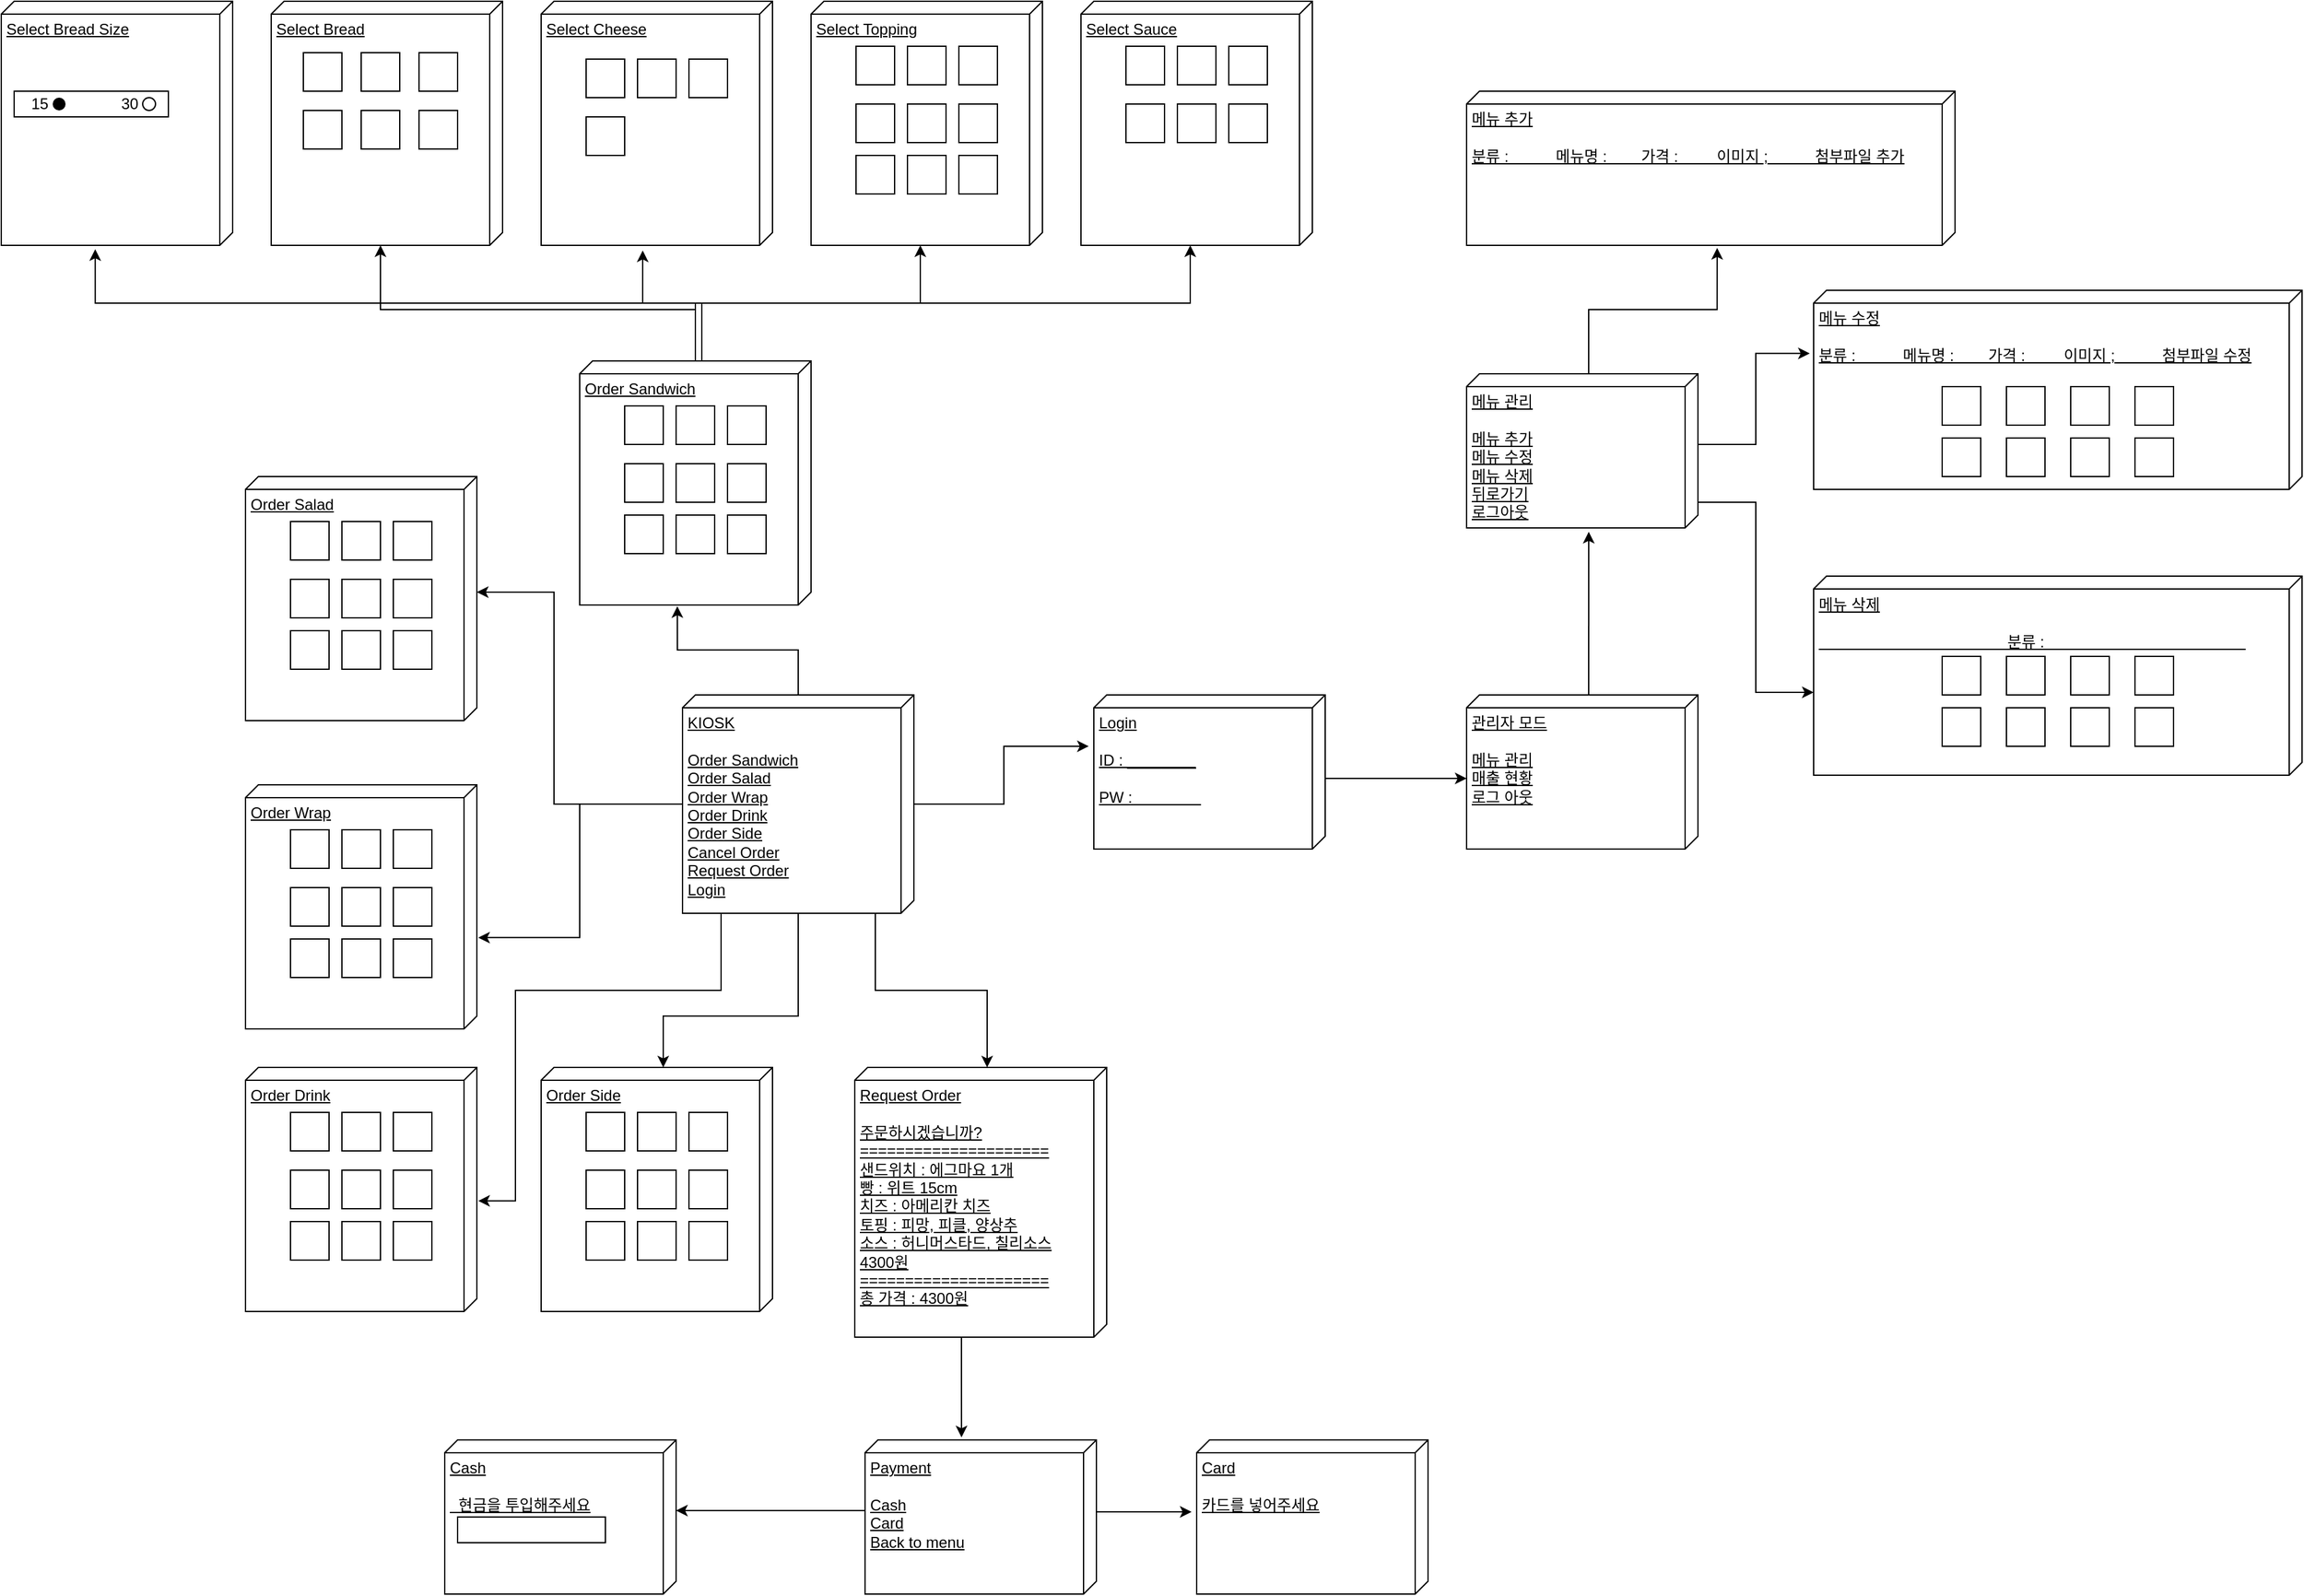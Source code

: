 <mxfile version="14.0.1" type="github">
  <diagram id="HkN-Zk0hLRXuTVTZJF6A" name="Page-1">
    <mxGraphModel dx="2889" dy="2266" grid="1" gridSize="10" guides="1" tooltips="1" connect="1" arrows="1" fold="1" page="1" pageScale="1" pageWidth="827" pageHeight="1169" math="0" shadow="0">
      <root>
        <mxCell id="0" />
        <mxCell id="1" parent="0" />
        <mxCell id="mJu5xa_0R4BGyR0-9TSe-63" style="edgeStyle=orthogonalEdgeStyle;rounded=0;orthogonalLoop=1;jettySize=auto;html=1;entryX=1.005;entryY=0.578;entryDx=0;entryDy=0;entryPerimeter=0;" edge="1" parent="1" source="mJu5xa_0R4BGyR0-9TSe-1" target="mJu5xa_0R4BGyR0-9TSe-53">
          <mxGeometry relative="1" as="geometry" />
        </mxCell>
        <mxCell id="mJu5xa_0R4BGyR0-9TSe-64" style="edgeStyle=orthogonalEdgeStyle;rounded=0;orthogonalLoop=1;jettySize=auto;html=1;entryX=0;entryY=0;entryDx=90;entryDy=0;entryPerimeter=0;" edge="1" parent="1" source="mJu5xa_0R4BGyR0-9TSe-1" target="mJu5xa_0R4BGyR0-9TSe-33">
          <mxGeometry relative="1" as="geometry">
            <Array as="points">
              <mxPoint y="365" />
              <mxPoint y="200" />
            </Array>
          </mxGeometry>
        </mxCell>
        <mxCell id="mJu5xa_0R4BGyR0-9TSe-65" style="edgeStyle=orthogonalEdgeStyle;rounded=0;orthogonalLoop=1;jettySize=auto;html=1;entryX=0.626;entryY=-0.006;entryDx=0;entryDy=0;entryPerimeter=0;" edge="1" parent="1" source="mJu5xa_0R4BGyR0-9TSe-1" target="mJu5xa_0R4BGyR0-9TSe-3">
          <mxGeometry relative="1" as="geometry" />
        </mxCell>
        <mxCell id="mJu5xa_0R4BGyR0-9TSe-66" style="edgeStyle=orthogonalEdgeStyle;rounded=0;orthogonalLoop=1;jettySize=auto;html=1;entryX=0.547;entryY=-0.006;entryDx=0;entryDy=0;entryPerimeter=0;" edge="1" parent="1" source="mJu5xa_0R4BGyR0-9TSe-1" target="mJu5xa_0R4BGyR0-9TSe-13">
          <mxGeometry relative="1" as="geometry">
            <Array as="points">
              <mxPoint x="130" y="510" />
              <mxPoint x="-30" y="510" />
              <mxPoint x="-30" y="674" />
            </Array>
          </mxGeometry>
        </mxCell>
        <mxCell id="mJu5xa_0R4BGyR0-9TSe-67" style="edgeStyle=orthogonalEdgeStyle;rounded=0;orthogonalLoop=1;jettySize=auto;html=1;entryX=0;entryY=0;entryDx=0;entryDy=85;entryPerimeter=0;" edge="1" parent="1" source="mJu5xa_0R4BGyR0-9TSe-1" target="mJu5xa_0R4BGyR0-9TSe-23">
          <mxGeometry relative="1" as="geometry">
            <Array as="points">
              <mxPoint x="190" y="530" />
              <mxPoint x="85" y="530" />
            </Array>
          </mxGeometry>
        </mxCell>
        <mxCell id="mJu5xa_0R4BGyR0-9TSe-68" style="edgeStyle=orthogonalEdgeStyle;rounded=0;orthogonalLoop=1;jettySize=auto;html=1;entryX=0.333;entryY=1.022;entryDx=0;entryDy=0;entryPerimeter=0;" edge="1" parent="1" source="mJu5xa_0R4BGyR0-9TSe-1" target="mJu5xa_0R4BGyR0-9TSe-2">
          <mxGeometry relative="1" as="geometry" />
        </mxCell>
        <mxCell id="mJu5xa_0R4BGyR0-9TSe-117" style="edgeStyle=orthogonalEdgeStyle;rounded=0;orthogonalLoop=1;jettySize=auto;html=1;entryX=0;entryY=0;entryDx=0;entryDy=93;entryPerimeter=0;" edge="1" parent="1" source="mJu5xa_0R4BGyR0-9TSe-1" target="mJu5xa_0R4BGyR0-9TSe-116">
          <mxGeometry relative="1" as="geometry">
            <Array as="points">
              <mxPoint x="250" y="510" />
              <mxPoint x="337" y="510" />
            </Array>
          </mxGeometry>
        </mxCell>
        <mxCell id="mJu5xa_0R4BGyR0-9TSe-1" value="KIOSK&lt;br&gt;&lt;br&gt;Order Sandwich&lt;br&gt;Order Salad&lt;br&gt;Order Wrap&lt;br&gt;Order Drink&lt;br&gt;Order Side&lt;br&gt;Cancel Order&lt;br&gt;Request Order&lt;br&gt;Login" style="verticalAlign=top;align=left;spacingTop=8;spacingLeft=2;spacingRight=12;shape=cube;size=10;direction=south;fontStyle=4;html=1;" vertex="1" parent="1">
          <mxGeometry x="100" y="280" width="180" height="170" as="geometry" />
        </mxCell>
        <mxCell id="mJu5xa_0R4BGyR0-9TSe-122" style="edgeStyle=orthogonalEdgeStyle;rounded=0;orthogonalLoop=1;jettySize=auto;html=1;entryX=0;entryY=0;entryDx=65;entryDy=180;entryPerimeter=0;" edge="1" parent="1" source="mJu5xa_0R4BGyR0-9TSe-2" target="mJu5xa_0R4BGyR0-9TSe-121">
          <mxGeometry relative="1" as="geometry">
            <Array as="points">
              <mxPoint x="650" y="345" />
              <mxPoint x="650" y="345" />
            </Array>
          </mxGeometry>
        </mxCell>
        <mxCell id="mJu5xa_0R4BGyR0-9TSe-2" value="Login&lt;br&gt;&lt;br&gt;ID : ________&lt;br&gt;&lt;br&gt;PW :&amp;nbsp; &amp;nbsp; &amp;nbsp; &amp;nbsp; &amp;nbsp; &amp;nbsp; &amp;nbsp; &amp;nbsp;&amp;nbsp;" style="verticalAlign=top;align=left;spacingTop=8;spacingLeft=2;spacingRight=12;shape=cube;size=10;direction=south;fontStyle=4;html=1;" vertex="1" parent="1">
          <mxGeometry x="420" y="280" width="180" height="120" as="geometry" />
        </mxCell>
        <mxCell id="mJu5xa_0R4BGyR0-9TSe-3" value="Order Wrap" style="verticalAlign=top;align=left;spacingTop=8;spacingLeft=2;spacingRight=12;shape=cube;size=10;direction=south;fontStyle=4;html=1;" vertex="1" parent="1">
          <mxGeometry x="-240" y="350" width="180" height="190" as="geometry" />
        </mxCell>
        <mxCell id="mJu5xa_0R4BGyR0-9TSe-4" value="" style="whiteSpace=wrap;html=1;aspect=fixed;" vertex="1" parent="1">
          <mxGeometry x="-205" y="385" width="30" height="30" as="geometry" />
        </mxCell>
        <mxCell id="mJu5xa_0R4BGyR0-9TSe-5" value="" style="whiteSpace=wrap;html=1;aspect=fixed;" vertex="1" parent="1">
          <mxGeometry x="-165" y="385" width="30" height="30" as="geometry" />
        </mxCell>
        <mxCell id="mJu5xa_0R4BGyR0-9TSe-6" value="" style="whiteSpace=wrap;html=1;aspect=fixed;" vertex="1" parent="1">
          <mxGeometry x="-125" y="385" width="30" height="30" as="geometry" />
        </mxCell>
        <mxCell id="mJu5xa_0R4BGyR0-9TSe-7" value="" style="whiteSpace=wrap;html=1;aspect=fixed;" vertex="1" parent="1">
          <mxGeometry x="-205" y="430" width="30" height="30" as="geometry" />
        </mxCell>
        <mxCell id="mJu5xa_0R4BGyR0-9TSe-8" value="" style="whiteSpace=wrap;html=1;aspect=fixed;" vertex="1" parent="1">
          <mxGeometry x="-165" y="430" width="30" height="30" as="geometry" />
        </mxCell>
        <mxCell id="mJu5xa_0R4BGyR0-9TSe-9" value="" style="whiteSpace=wrap;html=1;aspect=fixed;" vertex="1" parent="1">
          <mxGeometry x="-125" y="430" width="30" height="30" as="geometry" />
        </mxCell>
        <mxCell id="mJu5xa_0R4BGyR0-9TSe-10" value="" style="whiteSpace=wrap;html=1;aspect=fixed;" vertex="1" parent="1">
          <mxGeometry x="-205" y="470" width="30" height="30" as="geometry" />
        </mxCell>
        <mxCell id="mJu5xa_0R4BGyR0-9TSe-11" value="" style="whiteSpace=wrap;html=1;aspect=fixed;" vertex="1" parent="1">
          <mxGeometry x="-165" y="470" width="30" height="30" as="geometry" />
        </mxCell>
        <mxCell id="mJu5xa_0R4BGyR0-9TSe-12" value="" style="whiteSpace=wrap;html=1;aspect=fixed;" vertex="1" parent="1">
          <mxGeometry x="-125" y="470" width="30" height="30" as="geometry" />
        </mxCell>
        <mxCell id="mJu5xa_0R4BGyR0-9TSe-13" value="Order Drink&lt;br&gt;" style="verticalAlign=top;align=left;spacingTop=8;spacingLeft=2;spacingRight=12;shape=cube;size=10;direction=south;fontStyle=4;html=1;" vertex="1" parent="1">
          <mxGeometry x="-240" y="570" width="180" height="190" as="geometry" />
        </mxCell>
        <mxCell id="mJu5xa_0R4BGyR0-9TSe-14" value="" style="whiteSpace=wrap;html=1;aspect=fixed;" vertex="1" parent="1">
          <mxGeometry x="-205" y="605" width="30" height="30" as="geometry" />
        </mxCell>
        <mxCell id="mJu5xa_0R4BGyR0-9TSe-15" value="" style="whiteSpace=wrap;html=1;aspect=fixed;" vertex="1" parent="1">
          <mxGeometry x="-165" y="605" width="30" height="30" as="geometry" />
        </mxCell>
        <mxCell id="mJu5xa_0R4BGyR0-9TSe-16" value="" style="whiteSpace=wrap;html=1;aspect=fixed;" vertex="1" parent="1">
          <mxGeometry x="-125" y="605" width="30" height="30" as="geometry" />
        </mxCell>
        <mxCell id="mJu5xa_0R4BGyR0-9TSe-17" value="" style="whiteSpace=wrap;html=1;aspect=fixed;" vertex="1" parent="1">
          <mxGeometry x="-205" y="650" width="30" height="30" as="geometry" />
        </mxCell>
        <mxCell id="mJu5xa_0R4BGyR0-9TSe-18" value="" style="whiteSpace=wrap;html=1;aspect=fixed;" vertex="1" parent="1">
          <mxGeometry x="-165" y="650" width="30" height="30" as="geometry" />
        </mxCell>
        <mxCell id="mJu5xa_0R4BGyR0-9TSe-19" value="" style="whiteSpace=wrap;html=1;aspect=fixed;" vertex="1" parent="1">
          <mxGeometry x="-125" y="650" width="30" height="30" as="geometry" />
        </mxCell>
        <mxCell id="mJu5xa_0R4BGyR0-9TSe-20" value="" style="whiteSpace=wrap;html=1;aspect=fixed;" vertex="1" parent="1">
          <mxGeometry x="-205" y="690" width="30" height="30" as="geometry" />
        </mxCell>
        <mxCell id="mJu5xa_0R4BGyR0-9TSe-21" value="" style="whiteSpace=wrap;html=1;aspect=fixed;" vertex="1" parent="1">
          <mxGeometry x="-165" y="690" width="30" height="30" as="geometry" />
        </mxCell>
        <mxCell id="mJu5xa_0R4BGyR0-9TSe-22" value="" style="whiteSpace=wrap;html=1;aspect=fixed;" vertex="1" parent="1">
          <mxGeometry x="-125" y="690" width="30" height="30" as="geometry" />
        </mxCell>
        <mxCell id="mJu5xa_0R4BGyR0-9TSe-23" value="Order Side&lt;br&gt;" style="verticalAlign=top;align=left;spacingTop=8;spacingLeft=2;spacingRight=12;shape=cube;size=10;direction=south;fontStyle=4;html=1;" vertex="1" parent="1">
          <mxGeometry x="-10" y="570" width="180" height="190" as="geometry" />
        </mxCell>
        <mxCell id="mJu5xa_0R4BGyR0-9TSe-24" value="" style="whiteSpace=wrap;html=1;aspect=fixed;" vertex="1" parent="1">
          <mxGeometry x="25" y="605" width="30" height="30" as="geometry" />
        </mxCell>
        <mxCell id="mJu5xa_0R4BGyR0-9TSe-25" value="" style="whiteSpace=wrap;html=1;aspect=fixed;" vertex="1" parent="1">
          <mxGeometry x="65" y="605" width="30" height="30" as="geometry" />
        </mxCell>
        <mxCell id="mJu5xa_0R4BGyR0-9TSe-26" value="" style="whiteSpace=wrap;html=1;aspect=fixed;" vertex="1" parent="1">
          <mxGeometry x="105" y="605" width="30" height="30" as="geometry" />
        </mxCell>
        <mxCell id="mJu5xa_0R4BGyR0-9TSe-27" value="" style="whiteSpace=wrap;html=1;aspect=fixed;" vertex="1" parent="1">
          <mxGeometry x="25" y="650" width="30" height="30" as="geometry" />
        </mxCell>
        <mxCell id="mJu5xa_0R4BGyR0-9TSe-28" value="" style="whiteSpace=wrap;html=1;aspect=fixed;" vertex="1" parent="1">
          <mxGeometry x="65" y="650" width="30" height="30" as="geometry" />
        </mxCell>
        <mxCell id="mJu5xa_0R4BGyR0-9TSe-29" value="" style="whiteSpace=wrap;html=1;aspect=fixed;" vertex="1" parent="1">
          <mxGeometry x="105" y="650" width="30" height="30" as="geometry" />
        </mxCell>
        <mxCell id="mJu5xa_0R4BGyR0-9TSe-30" value="" style="whiteSpace=wrap;html=1;aspect=fixed;" vertex="1" parent="1">
          <mxGeometry x="25" y="690" width="30" height="30" as="geometry" />
        </mxCell>
        <mxCell id="mJu5xa_0R4BGyR0-9TSe-31" value="" style="whiteSpace=wrap;html=1;aspect=fixed;" vertex="1" parent="1">
          <mxGeometry x="65" y="690" width="30" height="30" as="geometry" />
        </mxCell>
        <mxCell id="mJu5xa_0R4BGyR0-9TSe-32" value="" style="whiteSpace=wrap;html=1;aspect=fixed;" vertex="1" parent="1">
          <mxGeometry x="105" y="690" width="30" height="30" as="geometry" />
        </mxCell>
        <mxCell id="mJu5xa_0R4BGyR0-9TSe-33" value="Order Salad&lt;br&gt;" style="verticalAlign=top;align=left;spacingTop=8;spacingLeft=2;spacingRight=12;shape=cube;size=10;direction=south;fontStyle=4;html=1;" vertex="1" parent="1">
          <mxGeometry x="-240" y="110" width="180" height="190" as="geometry" />
        </mxCell>
        <mxCell id="mJu5xa_0R4BGyR0-9TSe-34" value="" style="whiteSpace=wrap;html=1;aspect=fixed;" vertex="1" parent="1">
          <mxGeometry x="-205" y="145" width="30" height="30" as="geometry" />
        </mxCell>
        <mxCell id="mJu5xa_0R4BGyR0-9TSe-35" value="" style="whiteSpace=wrap;html=1;aspect=fixed;" vertex="1" parent="1">
          <mxGeometry x="-165" y="145" width="30" height="30" as="geometry" />
        </mxCell>
        <mxCell id="mJu5xa_0R4BGyR0-9TSe-36" value="" style="whiteSpace=wrap;html=1;aspect=fixed;" vertex="1" parent="1">
          <mxGeometry x="-125" y="145" width="30" height="30" as="geometry" />
        </mxCell>
        <mxCell id="mJu5xa_0R4BGyR0-9TSe-37" value="" style="whiteSpace=wrap;html=1;aspect=fixed;" vertex="1" parent="1">
          <mxGeometry x="-205" y="190" width="30" height="30" as="geometry" />
        </mxCell>
        <mxCell id="mJu5xa_0R4BGyR0-9TSe-38" value="" style="whiteSpace=wrap;html=1;aspect=fixed;" vertex="1" parent="1">
          <mxGeometry x="-165" y="190" width="30" height="30" as="geometry" />
        </mxCell>
        <mxCell id="mJu5xa_0R4BGyR0-9TSe-39" value="" style="whiteSpace=wrap;html=1;aspect=fixed;" vertex="1" parent="1">
          <mxGeometry x="-125" y="190" width="30" height="30" as="geometry" />
        </mxCell>
        <mxCell id="mJu5xa_0R4BGyR0-9TSe-40" value="" style="whiteSpace=wrap;html=1;aspect=fixed;" vertex="1" parent="1">
          <mxGeometry x="-205" y="230" width="30" height="30" as="geometry" />
        </mxCell>
        <mxCell id="mJu5xa_0R4BGyR0-9TSe-41" value="" style="whiteSpace=wrap;html=1;aspect=fixed;" vertex="1" parent="1">
          <mxGeometry x="-165" y="230" width="30" height="30" as="geometry" />
        </mxCell>
        <mxCell id="mJu5xa_0R4BGyR0-9TSe-42" value="" style="whiteSpace=wrap;html=1;aspect=fixed;" vertex="1" parent="1">
          <mxGeometry x="-125" y="230" width="30" height="30" as="geometry" />
        </mxCell>
        <mxCell id="mJu5xa_0R4BGyR0-9TSe-111" style="edgeStyle=orthogonalEdgeStyle;rounded=0;orthogonalLoop=1;jettySize=auto;html=1;exitX=0;exitY=0;exitDx=0;exitDy=85;exitPerimeter=0;entryX=1.016;entryY=0.594;entryDx=0;entryDy=0;entryPerimeter=0;" edge="1" parent="1" source="mJu5xa_0R4BGyR0-9TSe-53" target="mJu5xa_0R4BGyR0-9TSe-103">
          <mxGeometry relative="1" as="geometry" />
        </mxCell>
        <mxCell id="mJu5xa_0R4BGyR0-9TSe-112" style="edgeStyle=orthogonalEdgeStyle;rounded=0;orthogonalLoop=1;jettySize=auto;html=1;entryX=0;entryY=0;entryDx=190;entryDy=95;entryPerimeter=0;" edge="1" parent="1" source="mJu5xa_0R4BGyR0-9TSe-53" target="mJu5xa_0R4BGyR0-9TSe-69">
          <mxGeometry relative="1" as="geometry">
            <Array as="points">
              <mxPoint x="110" y="-20" />
              <mxPoint x="-135" y="-20" />
            </Array>
          </mxGeometry>
        </mxCell>
        <mxCell id="mJu5xa_0R4BGyR0-9TSe-113" style="edgeStyle=orthogonalEdgeStyle;rounded=0;orthogonalLoop=1;jettySize=auto;html=1;entryX=1.021;entryY=0.561;entryDx=0;entryDy=0;entryPerimeter=0;" edge="1" parent="1" source="mJu5xa_0R4BGyR0-9TSe-53" target="mJu5xa_0R4BGyR0-9TSe-79">
          <mxGeometry relative="1" as="geometry" />
        </mxCell>
        <mxCell id="mJu5xa_0R4BGyR0-9TSe-114" style="edgeStyle=orthogonalEdgeStyle;rounded=0;orthogonalLoop=1;jettySize=auto;html=1;entryX=0;entryY=0;entryDx=190;entryDy=95;entryPerimeter=0;" edge="1" parent="1" source="mJu5xa_0R4BGyR0-9TSe-53" target="mJu5xa_0R4BGyR0-9TSe-86">
          <mxGeometry relative="1" as="geometry" />
        </mxCell>
        <mxCell id="mJu5xa_0R4BGyR0-9TSe-115" style="edgeStyle=orthogonalEdgeStyle;rounded=0;orthogonalLoop=1;jettySize=auto;html=1;exitX=0;exitY=0;exitDx=0;exitDy=85;exitPerimeter=0;entryX=0;entryY=0;entryDx=190;entryDy=95;entryPerimeter=0;" edge="1" parent="1" source="mJu5xa_0R4BGyR0-9TSe-53" target="mJu5xa_0R4BGyR0-9TSe-93">
          <mxGeometry relative="1" as="geometry" />
        </mxCell>
        <mxCell id="mJu5xa_0R4BGyR0-9TSe-53" value="Order Sandwich&lt;br&gt;&lt;br&gt;" style="verticalAlign=top;align=left;spacingTop=8;spacingLeft=2;spacingRight=12;shape=cube;size=10;direction=south;fontStyle=4;html=1;" vertex="1" parent="1">
          <mxGeometry x="20" y="20" width="180" height="190" as="geometry" />
        </mxCell>
        <mxCell id="mJu5xa_0R4BGyR0-9TSe-54" value="" style="whiteSpace=wrap;html=1;aspect=fixed;" vertex="1" parent="1">
          <mxGeometry x="55" y="55" width="30" height="30" as="geometry" />
        </mxCell>
        <mxCell id="mJu5xa_0R4BGyR0-9TSe-55" value="" style="whiteSpace=wrap;html=1;aspect=fixed;" vertex="1" parent="1">
          <mxGeometry x="95" y="55" width="30" height="30" as="geometry" />
        </mxCell>
        <mxCell id="mJu5xa_0R4BGyR0-9TSe-56" value="" style="whiteSpace=wrap;html=1;aspect=fixed;" vertex="1" parent="1">
          <mxGeometry x="135" y="55" width="30" height="30" as="geometry" />
        </mxCell>
        <mxCell id="mJu5xa_0R4BGyR0-9TSe-57" value="" style="whiteSpace=wrap;html=1;aspect=fixed;" vertex="1" parent="1">
          <mxGeometry x="55" y="100" width="30" height="30" as="geometry" />
        </mxCell>
        <mxCell id="mJu5xa_0R4BGyR0-9TSe-58" value="" style="whiteSpace=wrap;html=1;aspect=fixed;" vertex="1" parent="1">
          <mxGeometry x="95" y="100" width="30" height="30" as="geometry" />
        </mxCell>
        <mxCell id="mJu5xa_0R4BGyR0-9TSe-59" value="" style="whiteSpace=wrap;html=1;aspect=fixed;" vertex="1" parent="1">
          <mxGeometry x="135" y="100" width="30" height="30" as="geometry" />
        </mxCell>
        <mxCell id="mJu5xa_0R4BGyR0-9TSe-60" value="" style="whiteSpace=wrap;html=1;aspect=fixed;" vertex="1" parent="1">
          <mxGeometry x="55" y="140" width="30" height="30" as="geometry" />
        </mxCell>
        <mxCell id="mJu5xa_0R4BGyR0-9TSe-61" value="" style="whiteSpace=wrap;html=1;aspect=fixed;" vertex="1" parent="1">
          <mxGeometry x="95" y="140" width="30" height="30" as="geometry" />
        </mxCell>
        <mxCell id="mJu5xa_0R4BGyR0-9TSe-62" value="" style="whiteSpace=wrap;html=1;aspect=fixed;" vertex="1" parent="1">
          <mxGeometry x="135" y="140" width="30" height="30" as="geometry" />
        </mxCell>
        <mxCell id="mJu5xa_0R4BGyR0-9TSe-69" value="Select Bread" style="verticalAlign=top;align=left;spacingTop=8;spacingLeft=2;spacingRight=12;shape=cube;size=10;direction=south;fontStyle=4;html=1;" vertex="1" parent="1">
          <mxGeometry x="-220" y="-260" width="180" height="190" as="geometry" />
        </mxCell>
        <mxCell id="mJu5xa_0R4BGyR0-9TSe-70" value="" style="whiteSpace=wrap;html=1;aspect=fixed;" vertex="1" parent="1">
          <mxGeometry x="-195" y="-220" width="30" height="30" as="geometry" />
        </mxCell>
        <mxCell id="mJu5xa_0R4BGyR0-9TSe-71" value="" style="whiteSpace=wrap;html=1;aspect=fixed;" vertex="1" parent="1">
          <mxGeometry x="-150" y="-220" width="30" height="30" as="geometry" />
        </mxCell>
        <mxCell id="mJu5xa_0R4BGyR0-9TSe-72" value="" style="whiteSpace=wrap;html=1;aspect=fixed;" vertex="1" parent="1">
          <mxGeometry x="-105" y="-220" width="30" height="30" as="geometry" />
        </mxCell>
        <mxCell id="mJu5xa_0R4BGyR0-9TSe-73" value="" style="whiteSpace=wrap;html=1;aspect=fixed;" vertex="1" parent="1">
          <mxGeometry x="-195" y="-175" width="30" height="30" as="geometry" />
        </mxCell>
        <mxCell id="mJu5xa_0R4BGyR0-9TSe-74" value="" style="whiteSpace=wrap;html=1;aspect=fixed;" vertex="1" parent="1">
          <mxGeometry x="-150" y="-175" width="30" height="30" as="geometry" />
        </mxCell>
        <mxCell id="mJu5xa_0R4BGyR0-9TSe-75" value="" style="whiteSpace=wrap;html=1;aspect=fixed;" vertex="1" parent="1">
          <mxGeometry x="-105" y="-175" width="30" height="30" as="geometry" />
        </mxCell>
        <mxCell id="mJu5xa_0R4BGyR0-9TSe-79" value="Select Cheese" style="verticalAlign=top;align=left;spacingTop=8;spacingLeft=2;spacingRight=12;shape=cube;size=10;direction=south;fontStyle=4;html=1;" vertex="1" parent="1">
          <mxGeometry x="-10" y="-260" width="180" height="190" as="geometry" />
        </mxCell>
        <mxCell id="mJu5xa_0R4BGyR0-9TSe-80" value="" style="whiteSpace=wrap;html=1;aspect=fixed;" vertex="1" parent="1">
          <mxGeometry x="25" y="-215" width="30" height="30" as="geometry" />
        </mxCell>
        <mxCell id="mJu5xa_0R4BGyR0-9TSe-81" value="" style="whiteSpace=wrap;html=1;aspect=fixed;" vertex="1" parent="1">
          <mxGeometry x="65" y="-215" width="30" height="30" as="geometry" />
        </mxCell>
        <mxCell id="mJu5xa_0R4BGyR0-9TSe-82" value="" style="whiteSpace=wrap;html=1;aspect=fixed;" vertex="1" parent="1">
          <mxGeometry x="105" y="-215" width="30" height="30" as="geometry" />
        </mxCell>
        <mxCell id="mJu5xa_0R4BGyR0-9TSe-83" value="" style="whiteSpace=wrap;html=1;aspect=fixed;" vertex="1" parent="1">
          <mxGeometry x="25" y="-170" width="30" height="30" as="geometry" />
        </mxCell>
        <mxCell id="mJu5xa_0R4BGyR0-9TSe-86" value="Select Topping" style="verticalAlign=top;align=left;spacingTop=8;spacingLeft=2;spacingRight=12;shape=cube;size=10;direction=south;fontStyle=4;html=1;" vertex="1" parent="1">
          <mxGeometry x="200" y="-260" width="180" height="190" as="geometry" />
        </mxCell>
        <mxCell id="mJu5xa_0R4BGyR0-9TSe-87" value="" style="whiteSpace=wrap;html=1;aspect=fixed;" vertex="1" parent="1">
          <mxGeometry x="235" y="-225" width="30" height="30" as="geometry" />
        </mxCell>
        <mxCell id="mJu5xa_0R4BGyR0-9TSe-88" value="" style="whiteSpace=wrap;html=1;aspect=fixed;" vertex="1" parent="1">
          <mxGeometry x="275" y="-225" width="30" height="30" as="geometry" />
        </mxCell>
        <mxCell id="mJu5xa_0R4BGyR0-9TSe-89" value="" style="whiteSpace=wrap;html=1;aspect=fixed;" vertex="1" parent="1">
          <mxGeometry x="315" y="-225" width="30" height="30" as="geometry" />
        </mxCell>
        <mxCell id="mJu5xa_0R4BGyR0-9TSe-90" value="" style="whiteSpace=wrap;html=1;aspect=fixed;" vertex="1" parent="1">
          <mxGeometry x="235" y="-180" width="30" height="30" as="geometry" />
        </mxCell>
        <mxCell id="mJu5xa_0R4BGyR0-9TSe-91" value="" style="whiteSpace=wrap;html=1;aspect=fixed;" vertex="1" parent="1">
          <mxGeometry x="275" y="-180" width="30" height="30" as="geometry" />
        </mxCell>
        <mxCell id="mJu5xa_0R4BGyR0-9TSe-92" value="" style="whiteSpace=wrap;html=1;aspect=fixed;" vertex="1" parent="1">
          <mxGeometry x="315" y="-180" width="30" height="30" as="geometry" />
        </mxCell>
        <mxCell id="mJu5xa_0R4BGyR0-9TSe-93" value="Select Sauce" style="verticalAlign=top;align=left;spacingTop=8;spacingLeft=2;spacingRight=12;shape=cube;size=10;direction=south;fontStyle=4;html=1;" vertex="1" parent="1">
          <mxGeometry x="410" y="-260" width="180" height="190" as="geometry" />
        </mxCell>
        <mxCell id="mJu5xa_0R4BGyR0-9TSe-94" value="" style="whiteSpace=wrap;html=1;aspect=fixed;" vertex="1" parent="1">
          <mxGeometry x="445" y="-225" width="30" height="30" as="geometry" />
        </mxCell>
        <mxCell id="mJu5xa_0R4BGyR0-9TSe-95" value="" style="whiteSpace=wrap;html=1;aspect=fixed;" vertex="1" parent="1">
          <mxGeometry x="485" y="-225" width="30" height="30" as="geometry" />
        </mxCell>
        <mxCell id="mJu5xa_0R4BGyR0-9TSe-96" value="" style="whiteSpace=wrap;html=1;aspect=fixed;" vertex="1" parent="1">
          <mxGeometry x="525" y="-225" width="30" height="30" as="geometry" />
        </mxCell>
        <mxCell id="mJu5xa_0R4BGyR0-9TSe-97" value="" style="whiteSpace=wrap;html=1;aspect=fixed;" vertex="1" parent="1">
          <mxGeometry x="445" y="-180" width="30" height="30" as="geometry" />
        </mxCell>
        <mxCell id="mJu5xa_0R4BGyR0-9TSe-98" value="" style="whiteSpace=wrap;html=1;aspect=fixed;" vertex="1" parent="1">
          <mxGeometry x="485" y="-180" width="30" height="30" as="geometry" />
        </mxCell>
        <mxCell id="mJu5xa_0R4BGyR0-9TSe-99" value="" style="whiteSpace=wrap;html=1;aspect=fixed;" vertex="1" parent="1">
          <mxGeometry x="525" y="-180" width="30" height="30" as="geometry" />
        </mxCell>
        <mxCell id="mJu5xa_0R4BGyR0-9TSe-100" value="" style="whiteSpace=wrap;html=1;aspect=fixed;" vertex="1" parent="1">
          <mxGeometry x="235" y="-140" width="30" height="30" as="geometry" />
        </mxCell>
        <mxCell id="mJu5xa_0R4BGyR0-9TSe-101" value="" style="whiteSpace=wrap;html=1;aspect=fixed;" vertex="1" parent="1">
          <mxGeometry x="275" y="-140" width="30" height="30" as="geometry" />
        </mxCell>
        <mxCell id="mJu5xa_0R4BGyR0-9TSe-102" value="" style="whiteSpace=wrap;html=1;aspect=fixed;" vertex="1" parent="1">
          <mxGeometry x="315" y="-140" width="30" height="30" as="geometry" />
        </mxCell>
        <mxCell id="mJu5xa_0R4BGyR0-9TSe-103" value="Select Bread Size" style="verticalAlign=top;align=left;spacingTop=8;spacingLeft=2;spacingRight=12;shape=cube;size=10;direction=south;fontStyle=4;html=1;" vertex="1" parent="1">
          <mxGeometry x="-430" y="-260" width="180" height="190" as="geometry" />
        </mxCell>
        <mxCell id="mJu5xa_0R4BGyR0-9TSe-104" value="" style="rounded=0;whiteSpace=wrap;html=1;" vertex="1" parent="1">
          <mxGeometry x="-420" y="-190" width="120" height="20" as="geometry" />
        </mxCell>
        <mxCell id="mJu5xa_0R4BGyR0-9TSe-105" value="15" style="text;html=1;strokeColor=none;fillColor=none;align=center;verticalAlign=middle;whiteSpace=wrap;rounded=0;" vertex="1" parent="1">
          <mxGeometry x="-420" y="-190" width="40" height="20" as="geometry" />
        </mxCell>
        <mxCell id="mJu5xa_0R4BGyR0-9TSe-106" value="30" style="text;html=1;strokeColor=none;fillColor=none;align=center;verticalAlign=middle;whiteSpace=wrap;rounded=0;" vertex="1" parent="1">
          <mxGeometry x="-350" y="-190" width="40" height="20" as="geometry" />
        </mxCell>
        <mxCell id="mJu5xa_0R4BGyR0-9TSe-107" value="" style="ellipse;fillColor=#000000;strokeColor=none;" vertex="1" parent="1">
          <mxGeometry x="-390" y="-185" width="10" height="10" as="geometry" />
        </mxCell>
        <mxCell id="mJu5xa_0R4BGyR0-9TSe-109" value="" style="ellipse;fillColor=#ffffff;strokeColor=#000000;" vertex="1" parent="1">
          <mxGeometry x="-320" y="-185" width="10" height="10" as="geometry" />
        </mxCell>
        <mxCell id="mJu5xa_0R4BGyR0-9TSe-120" style="edgeStyle=orthogonalEdgeStyle;rounded=0;orthogonalLoop=1;jettySize=auto;html=1;entryX=-0.017;entryY=0.583;entryDx=0;entryDy=0;entryPerimeter=0;" edge="1" parent="1" source="mJu5xa_0R4BGyR0-9TSe-116" target="mJu5xa_0R4BGyR0-9TSe-118">
          <mxGeometry relative="1" as="geometry">
            <Array as="points">
              <mxPoint x="317" y="810" />
              <mxPoint x="317" y="810" />
            </Array>
          </mxGeometry>
        </mxCell>
        <mxCell id="mJu5xa_0R4BGyR0-9TSe-116" value="Request Order&lt;br&gt;&lt;br&gt;주문하시겠습니까?&lt;br&gt;=====================&lt;br&gt;샌드위치 : 에그마요 1개&lt;br&gt;빵 : 위트 15cm&lt;br&gt;치즈 : 아메리칸 치즈&lt;br&gt;토핑 : 피망, 피클, 양상추&lt;br&gt;소스 : 허니머스타드, 칠리소스&lt;br&gt;4300원&lt;br&gt;=====================&lt;br&gt;총 가격 : 4300원" style="verticalAlign=top;align=left;spacingTop=8;spacingLeft=2;spacingRight=12;shape=cube;size=10;direction=south;fontStyle=4;html=1;" vertex="1" parent="1">
          <mxGeometry x="234" y="570" width="196" height="210" as="geometry" />
        </mxCell>
        <mxCell id="mJu5xa_0R4BGyR0-9TSe-125" style="edgeStyle=orthogonalEdgeStyle;rounded=0;orthogonalLoop=1;jettySize=auto;html=1;entryX=0;entryY=0;entryDx=55;entryDy=0;entryPerimeter=0;" edge="1" parent="1" source="mJu5xa_0R4BGyR0-9TSe-118" target="mJu5xa_0R4BGyR0-9TSe-123">
          <mxGeometry relative="1" as="geometry">
            <Array as="points">
              <mxPoint x="200" y="915" />
              <mxPoint x="200" y="915" />
            </Array>
          </mxGeometry>
        </mxCell>
        <mxCell id="mJu5xa_0R4BGyR0-9TSe-127" style="edgeStyle=orthogonalEdgeStyle;rounded=0;orthogonalLoop=1;jettySize=auto;html=1;exitX=0;exitY=0;exitDx=55;exitDy=0;exitPerimeter=0;entryX=0.467;entryY=1.022;entryDx=0;entryDy=0;entryPerimeter=0;" edge="1" parent="1" source="mJu5xa_0R4BGyR0-9TSe-118" target="mJu5xa_0R4BGyR0-9TSe-126">
          <mxGeometry relative="1" as="geometry">
            <Array as="points">
              <mxPoint x="422" y="916" />
            </Array>
          </mxGeometry>
        </mxCell>
        <mxCell id="mJu5xa_0R4BGyR0-9TSe-118" value="Payment&lt;br&gt;&lt;br&gt;Cash&lt;br&gt;Card&lt;br&gt;Back to menu" style="verticalAlign=top;align=left;spacingTop=8;spacingLeft=2;spacingRight=12;shape=cube;size=10;direction=south;fontStyle=4;html=1;" vertex="1" parent="1">
          <mxGeometry x="242" y="860" width="180" height="120" as="geometry" />
        </mxCell>
        <mxCell id="mJu5xa_0R4BGyR0-9TSe-129" style="edgeStyle=orthogonalEdgeStyle;rounded=0;orthogonalLoop=1;jettySize=auto;html=1;exitX=0;exitY=0;exitDx=0;exitDy=85;exitPerimeter=0;entryX=1.025;entryY=0.472;entryDx=0;entryDy=0;entryPerimeter=0;" edge="1" parent="1" source="mJu5xa_0R4BGyR0-9TSe-121" target="mJu5xa_0R4BGyR0-9TSe-128">
          <mxGeometry relative="1" as="geometry" />
        </mxCell>
        <mxCell id="mJu5xa_0R4BGyR0-9TSe-121" value="관리자 모드&lt;br&gt;&lt;br&gt;메뉴 관리&lt;br&gt;매출 현황&lt;br&gt;로그 아웃" style="verticalAlign=top;align=left;spacingTop=8;spacingLeft=2;spacingRight=12;shape=cube;size=10;direction=south;fontStyle=4;html=1;" vertex="1" parent="1">
          <mxGeometry x="710" y="280" width="180" height="120" as="geometry" />
        </mxCell>
        <mxCell id="mJu5xa_0R4BGyR0-9TSe-123" value="Cash&lt;br&gt;&lt;br&gt;&amp;nbsp; 현금을 투입해주세요" style="verticalAlign=top;align=left;spacingTop=8;spacingLeft=2;spacingRight=12;shape=cube;size=10;direction=south;fontStyle=4;html=1;" vertex="1" parent="1">
          <mxGeometry x="-85" y="860" width="180" height="120" as="geometry" />
        </mxCell>
        <mxCell id="mJu5xa_0R4BGyR0-9TSe-124" value="" style="rounded=0;whiteSpace=wrap;html=1;" vertex="1" parent="1">
          <mxGeometry x="-75" y="920" width="115" height="20" as="geometry" />
        </mxCell>
        <mxCell id="mJu5xa_0R4BGyR0-9TSe-126" value="Card&lt;br&gt;&lt;br&gt;카드를 넣어주세요" style="verticalAlign=top;align=left;spacingTop=8;spacingLeft=2;spacingRight=12;shape=cube;size=10;direction=south;fontStyle=4;html=1;" vertex="1" parent="1">
          <mxGeometry x="500" y="860" width="180" height="120" as="geometry" />
        </mxCell>
        <mxCell id="mJu5xa_0R4BGyR0-9TSe-131" style="edgeStyle=orthogonalEdgeStyle;rounded=0;orthogonalLoop=1;jettySize=auto;html=1;exitX=0;exitY=0;exitDx=0;exitDy=85;exitPerimeter=0;entryX=1.017;entryY=0.487;entryDx=0;entryDy=0;entryPerimeter=0;" edge="1" parent="1" source="mJu5xa_0R4BGyR0-9TSe-128" target="mJu5xa_0R4BGyR0-9TSe-130">
          <mxGeometry relative="1" as="geometry" />
        </mxCell>
        <mxCell id="mJu5xa_0R4BGyR0-9TSe-133" style="edgeStyle=orthogonalEdgeStyle;rounded=0;orthogonalLoop=1;jettySize=auto;html=1;exitX=0;exitY=0;exitDx=55;exitDy=0;exitPerimeter=0;entryX=0.317;entryY=1.008;entryDx=0;entryDy=0;entryPerimeter=0;" edge="1" parent="1" source="mJu5xa_0R4BGyR0-9TSe-128" target="mJu5xa_0R4BGyR0-9TSe-132">
          <mxGeometry relative="1" as="geometry" />
        </mxCell>
        <mxCell id="mJu5xa_0R4BGyR0-9TSe-152" style="edgeStyle=orthogonalEdgeStyle;rounded=0;orthogonalLoop=1;jettySize=auto;html=1;entryX=0.584;entryY=1;entryDx=0;entryDy=0;entryPerimeter=0;" edge="1" parent="1" source="mJu5xa_0R4BGyR0-9TSe-128" target="mJu5xa_0R4BGyR0-9TSe-134">
          <mxGeometry relative="1" as="geometry">
            <Array as="points">
              <mxPoint x="935" y="130" />
              <mxPoint x="935" y="278" />
            </Array>
          </mxGeometry>
        </mxCell>
        <mxCell id="mJu5xa_0R4BGyR0-9TSe-128" value="메뉴 관리&lt;br&gt;&lt;br&gt;메뉴 추가&lt;br&gt;메뉴 수정&lt;br&gt;메뉴 삭제&lt;br&gt;뒤로가기&lt;br&gt;로그아웃" style="verticalAlign=top;align=left;spacingTop=8;spacingLeft=2;spacingRight=12;shape=cube;size=10;direction=south;fontStyle=4;html=1;" vertex="1" parent="1">
          <mxGeometry x="710" y="30" width="180" height="120" as="geometry" />
        </mxCell>
        <mxCell id="mJu5xa_0R4BGyR0-9TSe-130" value="메뉴 추가&lt;br&gt;&lt;br&gt;분류 :&amp;nbsp; &amp;nbsp; &amp;nbsp; &amp;nbsp; &amp;nbsp; &amp;nbsp;메뉴명 :&amp;nbsp; &amp;nbsp; &amp;nbsp; &amp;nbsp; 가격 :&amp;nbsp; &amp;nbsp; &amp;nbsp; &amp;nbsp; &amp;nbsp;이미지 ;&amp;nbsp; &amp;nbsp; &amp;nbsp; &amp;nbsp; &amp;nbsp; &amp;nbsp;첨부파일 추가" style="verticalAlign=top;align=left;spacingTop=8;spacingLeft=2;spacingRight=12;shape=cube;size=10;direction=south;fontStyle=4;html=1;" vertex="1" parent="1">
          <mxGeometry x="710" y="-190" width="380" height="120" as="geometry" />
        </mxCell>
        <mxCell id="mJu5xa_0R4BGyR0-9TSe-132" value="메뉴 수정&lt;br&gt;&lt;br&gt;분류 :&amp;nbsp; &amp;nbsp; &amp;nbsp; &amp;nbsp; &amp;nbsp; &amp;nbsp;메뉴명 :&amp;nbsp; &amp;nbsp; &amp;nbsp; &amp;nbsp; 가격 :&amp;nbsp; &amp;nbsp; &amp;nbsp; &amp;nbsp; &amp;nbsp;이미지 ;&amp;nbsp; &amp;nbsp; &amp;nbsp; &amp;nbsp; &amp;nbsp; &amp;nbsp;첨부파일 수정" style="verticalAlign=top;align=left;spacingTop=8;spacingLeft=2;spacingRight=12;shape=cube;size=10;direction=south;fontStyle=4;html=1;" vertex="1" parent="1">
          <mxGeometry x="980" y="-35" width="380" height="155" as="geometry" />
        </mxCell>
        <mxCell id="mJu5xa_0R4BGyR0-9TSe-134" value="메뉴 삭제&lt;br&gt;&lt;br&gt;&amp;nbsp; &amp;nbsp; &amp;nbsp; &amp;nbsp; &amp;nbsp; &amp;nbsp; &amp;nbsp; &amp;nbsp; &amp;nbsp; &amp;nbsp; &amp;nbsp; &amp;nbsp; &amp;nbsp; &amp;nbsp; &amp;nbsp; &amp;nbsp; &amp;nbsp; &amp;nbsp; &amp;nbsp; &amp;nbsp; &amp;nbsp; &amp;nbsp; 분류 :&amp;nbsp; &amp;nbsp; &amp;nbsp; &amp;nbsp; &amp;nbsp; &amp;nbsp; &amp;nbsp; &amp;nbsp; &amp;nbsp; &amp;nbsp; &amp;nbsp; &amp;nbsp; &amp;nbsp; &amp;nbsp; &amp;nbsp; &amp;nbsp; &amp;nbsp; &amp;nbsp; &amp;nbsp; &amp;nbsp; &amp;nbsp; &amp;nbsp; &amp;nbsp; &amp;nbsp;&lt;br&gt;&lt;br&gt;" style="verticalAlign=top;align=left;spacingTop=8;spacingLeft=2;spacingRight=12;shape=cube;size=10;direction=south;fontStyle=4;html=1;" vertex="1" parent="1">
          <mxGeometry x="980" y="187.5" width="380" height="155" as="geometry" />
        </mxCell>
        <mxCell id="mJu5xa_0R4BGyR0-9TSe-136" value="" style="whiteSpace=wrap;html=1;aspect=fixed;" vertex="1" parent="1">
          <mxGeometry x="1080" y="250" width="30" height="30" as="geometry" />
        </mxCell>
        <mxCell id="mJu5xa_0R4BGyR0-9TSe-137" value="" style="whiteSpace=wrap;html=1;aspect=fixed;" vertex="1" parent="1">
          <mxGeometry x="1080" y="40" width="30" height="30" as="geometry" />
        </mxCell>
        <mxCell id="mJu5xa_0R4BGyR0-9TSe-138" value="" style="whiteSpace=wrap;html=1;aspect=fixed;" vertex="1" parent="1">
          <mxGeometry x="1130" y="40" width="30" height="30" as="geometry" />
        </mxCell>
        <mxCell id="mJu5xa_0R4BGyR0-9TSe-139" value="" style="whiteSpace=wrap;html=1;aspect=fixed;" vertex="1" parent="1">
          <mxGeometry x="1180" y="40" width="30" height="30" as="geometry" />
        </mxCell>
        <mxCell id="mJu5xa_0R4BGyR0-9TSe-140" value="" style="whiteSpace=wrap;html=1;aspect=fixed;" vertex="1" parent="1">
          <mxGeometry x="1230" y="40" width="30" height="30" as="geometry" />
        </mxCell>
        <mxCell id="mJu5xa_0R4BGyR0-9TSe-141" value="" style="whiteSpace=wrap;html=1;aspect=fixed;" vertex="1" parent="1">
          <mxGeometry x="1130" y="250" width="30" height="30" as="geometry" />
        </mxCell>
        <mxCell id="mJu5xa_0R4BGyR0-9TSe-142" value="" style="whiteSpace=wrap;html=1;aspect=fixed;" vertex="1" parent="1">
          <mxGeometry x="1180" y="250" width="30" height="30" as="geometry" />
        </mxCell>
        <mxCell id="mJu5xa_0R4BGyR0-9TSe-143" value="" style="whiteSpace=wrap;html=1;aspect=fixed;" vertex="1" parent="1">
          <mxGeometry x="1230" y="250" width="30" height="30" as="geometry" />
        </mxCell>
        <mxCell id="mJu5xa_0R4BGyR0-9TSe-144" value="" style="whiteSpace=wrap;html=1;aspect=fixed;" vertex="1" parent="1">
          <mxGeometry x="1080" y="80" width="30" height="30" as="geometry" />
        </mxCell>
        <mxCell id="mJu5xa_0R4BGyR0-9TSe-145" value="" style="whiteSpace=wrap;html=1;aspect=fixed;" vertex="1" parent="1">
          <mxGeometry x="1130" y="80" width="30" height="30" as="geometry" />
        </mxCell>
        <mxCell id="mJu5xa_0R4BGyR0-9TSe-146" value="" style="whiteSpace=wrap;html=1;aspect=fixed;" vertex="1" parent="1">
          <mxGeometry x="1180" y="80" width="30" height="30" as="geometry" />
        </mxCell>
        <mxCell id="mJu5xa_0R4BGyR0-9TSe-147" value="" style="whiteSpace=wrap;html=1;aspect=fixed;" vertex="1" parent="1">
          <mxGeometry x="1230" y="80" width="30" height="30" as="geometry" />
        </mxCell>
        <mxCell id="mJu5xa_0R4BGyR0-9TSe-148" value="" style="whiteSpace=wrap;html=1;aspect=fixed;" vertex="1" parent="1">
          <mxGeometry x="1080" y="290" width="30" height="30" as="geometry" />
        </mxCell>
        <mxCell id="mJu5xa_0R4BGyR0-9TSe-149" value="" style="whiteSpace=wrap;html=1;aspect=fixed;" vertex="1" parent="1">
          <mxGeometry x="1130" y="290" width="30" height="30" as="geometry" />
        </mxCell>
        <mxCell id="mJu5xa_0R4BGyR0-9TSe-150" value="" style="whiteSpace=wrap;html=1;aspect=fixed;" vertex="1" parent="1">
          <mxGeometry x="1180" y="290" width="30" height="30" as="geometry" />
        </mxCell>
        <mxCell id="mJu5xa_0R4BGyR0-9TSe-151" value="" style="whiteSpace=wrap;html=1;aspect=fixed;" vertex="1" parent="1">
          <mxGeometry x="1230" y="290" width="30" height="30" as="geometry" />
        </mxCell>
      </root>
    </mxGraphModel>
  </diagram>
</mxfile>
